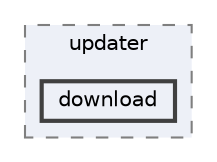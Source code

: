 digraph "src/org/lineageos/updater/download"
{
 // LATEX_PDF_SIZE
  bgcolor="transparent";
  edge [fontname=Helvetica,fontsize=10,labelfontname=Helvetica,labelfontsize=10];
  node [fontname=Helvetica,fontsize=10,shape=box,height=0.2,width=0.4];
  compound=true
  subgraph clusterdir_f4d8d5db0d421303e42f4294810418f2 {
    graph [ bgcolor="#edf0f7", pencolor="grey50", label="updater", fontname=Helvetica,fontsize=10 style="filled,dashed", URL="dir_f4d8d5db0d421303e42f4294810418f2.html",tooltip=""]
  dir_0a4dca26391c4af2fbe6e2a998f7667c [label="download", fillcolor="#edf0f7", color="grey25", style="filled,bold", URL="dir_0a4dca26391c4af2fbe6e2a998f7667c.html",tooltip=""];
  }
}
